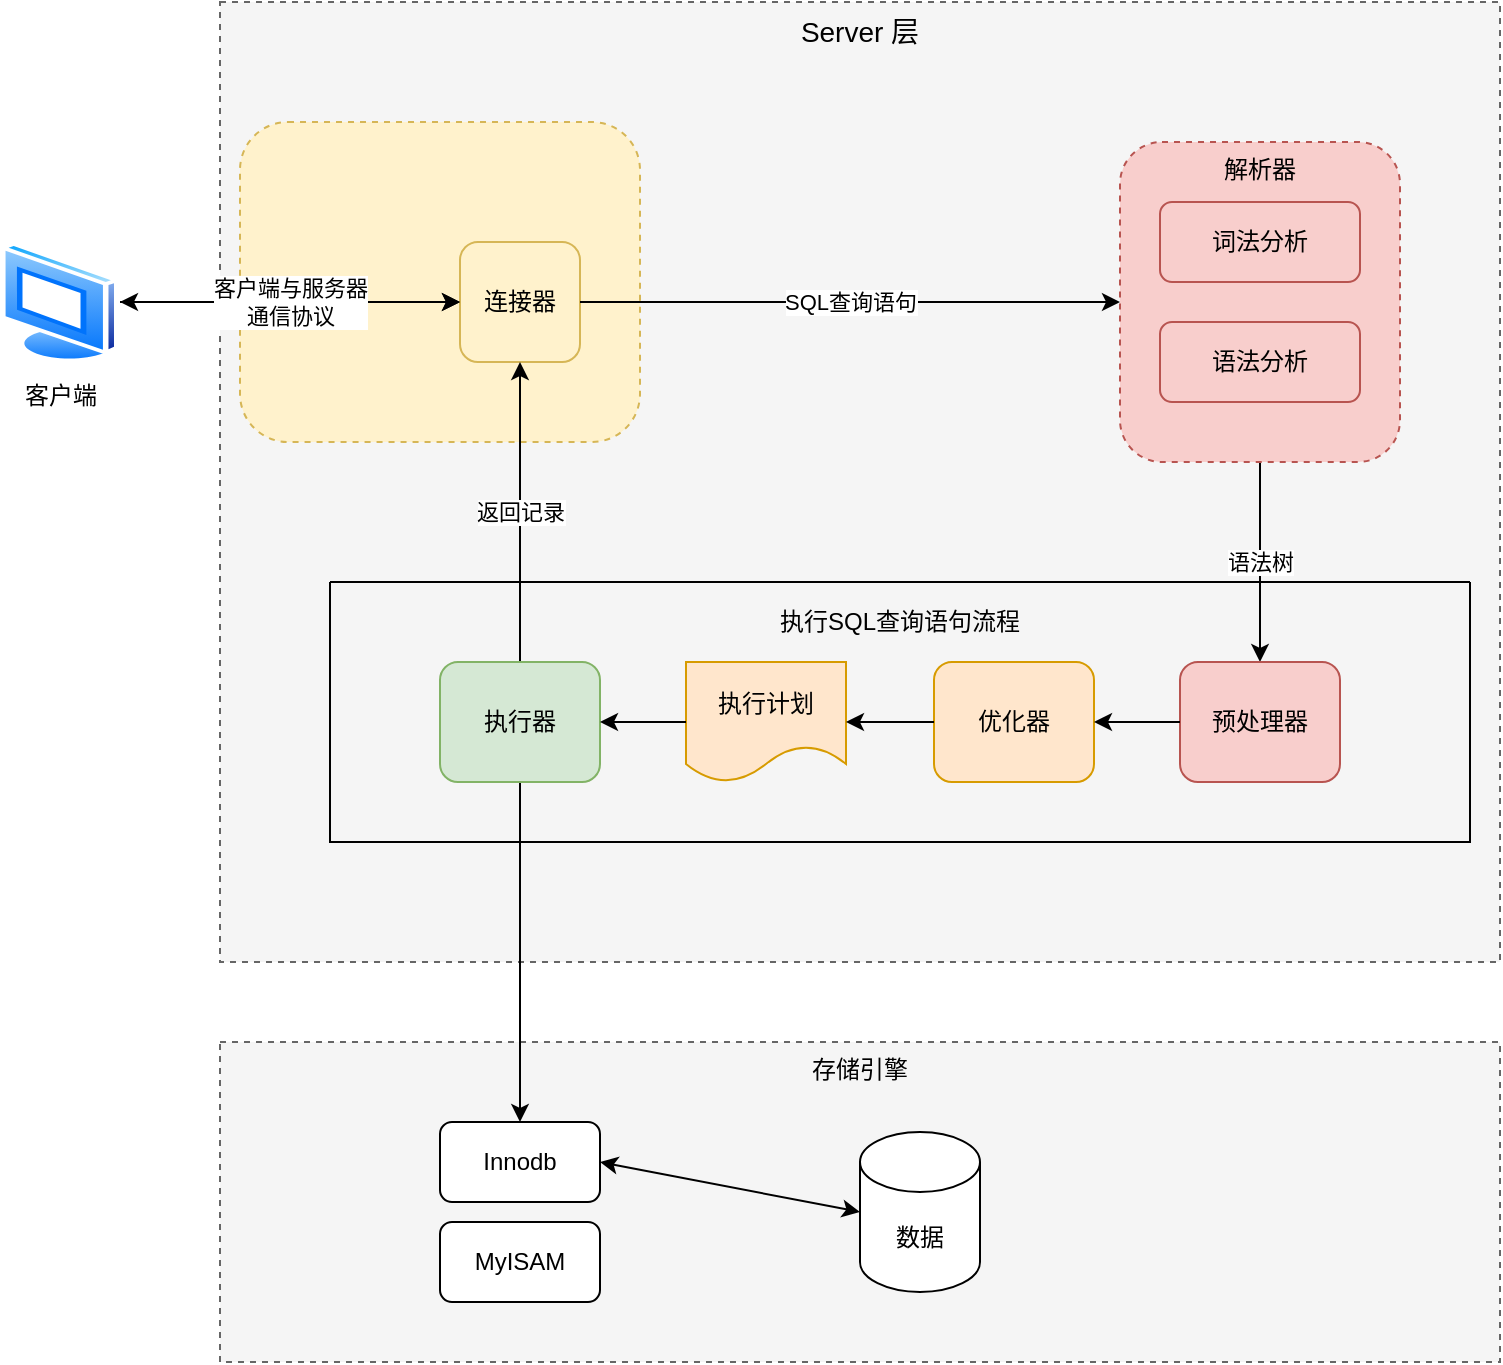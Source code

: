 <mxfile>
    <diagram id="sql-execution-flow" name="MySQL SQL执行流程">
        <mxGraphModel dx="743" dy="888" grid="1" gridSize="10" guides="1" tooltips="1" connect="1" arrows="1" fold="1" page="1" pageScale="1" pageWidth="827" pageHeight="1169" math="0" shadow="0">
            <root>
                <mxCell id="0"/>
                <mxCell id="1" parent="0"/>
                <mxCell id="server_layer" value="Server 层" style="rounded=0;whiteSpace=wrap;html=1;fillColor=#f5f5f5;strokeColor=#666666;dashed=1;verticalAlign=top;fontSize=14;movable=0;resizable=0;rotatable=0;deletable=0;editable=0;locked=1;connectable=0;" parent="1" vertex="1">
                    <mxGeometry x="120" y="20" width="640" height="480" as="geometry"/>
                </mxCell>
                <mxCell id="client_group" value="" style="rounded=1;whiteSpace=wrap;html=1;fillColor=#fff2cc;strokeColor=#d6b656;dashed=1;" parent="1" vertex="1">
                    <mxGeometry x="130" y="80" width="200" height="160" as="geometry"/>
                </mxCell>
                <mxCell id="client" value="客户端" style="shape=image;html=1;verticalAlign=top;verticalLabelPosition=bottom;labelBackgroundColor=default;imageAspect=0;aspect=fixed;image=img/lib/active_directory/vista_terminal.svg;perimeter=ellipsePerimeter;shadow=0;dashed=0;spacingTop=3;" parent="1" vertex="1">
                    <mxGeometry x="10" y="140" width="60" height="60" as="geometry"/>
                </mxCell>
                <mxCell id="connector" value="连接器" style="rounded=1;whiteSpace=wrap;html=1;fillColor=#fff2cc;strokeColor=#d6b656;" parent="1" vertex="1">
                    <mxGeometry x="240" y="140" width="60" height="60" as="geometry"/>
                </mxCell>
                <mxCell id="storage_layer" value="存储引擎" style="rounded=0;whiteSpace=wrap;html=1;fillColor=#f5f5f5;strokeColor=#666666;dashed=1;verticalAlign=top;" parent="1" vertex="1">
                    <mxGeometry x="120" y="540" width="640" height="160" as="geometry"/>
                </mxCell>
                <mxCell id="innodb" value="Innodb" style="rounded=1;whiteSpace=wrap;html=1;" parent="1" vertex="1">
                    <mxGeometry x="230" y="580" width="80" height="40" as="geometry"/>
                </mxCell>
                <mxCell id="myisam" value="MyISAM" style="rounded=1;whiteSpace=wrap;html=1;" parent="1" vertex="1">
                    <mxGeometry x="230" y="630" width="80" height="40" as="geometry"/>
                </mxCell>
                <mxCell id="database" value="数据" style="shape=cylinder3;whiteSpace=wrap;html=1;boundedLbl=1;backgroundOutline=1;size=15;" parent="1" vertex="1">
                    <mxGeometry x="440" y="585" width="60" height="80" as="geometry"/>
                </mxCell>
                <mxCell id="" value="" style="endArrow=classic;html=1;exitX=1;exitY=0.5;exitDx=0;exitDy=0;entryX=0;entryY=0.5;entryDx=0;entryDy=0;" parent="1" source="client" target="connector" edge="1">
                    <mxGeometry width="50" height="50" relative="1" as="geometry"/>
                </mxCell>
                <mxCell id="arrow1" value="客户端与服务器&#xa;通信协议" style="endArrow=classic;startArrow=classic;html=1;exitX=1;exitY=0.5;entryX=0;entryY=0.5;" parent="1" source="client" target="connector" edge="1">
                    <mxGeometry relative="1" as="geometry"/>
                </mxCell>
                <mxCell id="arrow2" value="SQL查询语句" style="endArrow=classic;html=1;exitX=1;exitY=0.5;entryX=0;entryY=0.5;entryDx=0;entryDy=0;" parent="1" source="connector" target="parser_group" edge="1">
                    <mxGeometry relative="1" as="geometry">
                        <mxPoint x="320" y="170" as="targetPoint"/>
                    </mxGeometry>
                </mxCell>
                <mxCell id="arrow4" value="语法树" style="endArrow=classic;html=1;exitX=0.5;exitY=1;entryX=0.5;entryY=0;" parent="1" source="parser_group" target="preprocessor" edge="1">
                    <mxGeometry relative="1" as="geometry"/>
                </mxCell>
                <mxCell id="arrow7" value="" style="endArrow=classic;html=1;exitX=0.5;exitY=1;entryX=0.5;entryY=0;entryDx=0;entryDy=0;" parent="1" source="executor" target="innodb" edge="1">
                    <mxGeometry relative="1" as="geometry"/>
                </mxCell>
                <mxCell id="arrow8" value="" style="endArrow=classic;startArrow=classic;html=1;exitX=1;exitY=0.5;entryX=0;entryY=0.5;" parent="1" source="innodb" target="database" edge="1">
                    <mxGeometry relative="1" as="geometry"/>
                </mxCell>
                <mxCell id="arrow9" value="返回记录" style="endArrow=classic;html=1;exitX=0.5;exitY=0;entryX=0.5;entryY=1;strokeColor=default;edgeStyle=orthogonalEdgeStyle;entryDx=0;entryDy=0;exitDx=0;exitDy=0;" parent="1" source="executor" target="connector" edge="1">
                    <mxGeometry relative="1" as="geometry"/>
                </mxCell>
                <mxCell id="11" value="" style="group" vertex="1" connectable="0" parent="1">
                    <mxGeometry x="570" y="90" width="140" height="160" as="geometry"/>
                </mxCell>
                <mxCell id="parser_group" value="解析器" style="rounded=1;whiteSpace=wrap;html=1;fillColor=#f8cecc;strokeColor=#b85450;dashed=1;verticalAlign=top;" parent="11" vertex="1">
                    <mxGeometry width="140" height="160" as="geometry"/>
                </mxCell>
                <mxCell id="word_parser" value="词法分析" style="rounded=1;whiteSpace=wrap;html=1;fillColor=#f8cecc;strokeColor=#b85450;" parent="11" vertex="1">
                    <mxGeometry x="20" y="30" width="100" height="40" as="geometry"/>
                </mxCell>
                <mxCell id="syntax_parser" value="语法分析" style="rounded=1;whiteSpace=wrap;html=1;fillColor=#f8cecc;strokeColor=#b85450;" parent="11" vertex="1">
                    <mxGeometry x="20" y="90" width="100" height="40" as="geometry"/>
                </mxCell>
                <mxCell id="12" value="" style="swimlane;startSize=0;" vertex="1" parent="1">
                    <mxGeometry x="175" y="310" width="570" height="130" as="geometry"/>
                </mxCell>
                <mxCell id="preprocessor" value="预处理器" style="rounded=1;whiteSpace=wrap;html=1;fillColor=#f8cecc;strokeColor=#b85450;" parent="12" vertex="1">
                    <mxGeometry x="425" y="40" width="80" height="60" as="geometry"/>
                </mxCell>
                <mxCell id="optimizer" value="优化器" style="rounded=1;whiteSpace=wrap;html=1;fillColor=#ffe6cc;strokeColor=#d79b00;" parent="12" vertex="1">
                    <mxGeometry x="302" y="40" width="80" height="60" as="geometry"/>
                </mxCell>
                <mxCell id="arrow5" value="" style="endArrow=classic;html=1;exitX=0;exitY=0.5;entryX=1;entryY=0.5;" parent="12" source="preprocessor" target="optimizer" edge="1">
                    <mxGeometry relative="1" as="geometry"/>
                </mxCell>
                <mxCell id="executor" value="执行器" style="rounded=1;whiteSpace=wrap;html=1;fillColor=#d5e8d4;strokeColor=#82b366;" parent="12" vertex="1">
                    <mxGeometry x="55" y="40" width="80" height="60" as="geometry"/>
                </mxCell>
                <mxCell id="execution_flow" value="执行SQL查询语句流程" style="text;html=1;strokeColor=none;fillColor=none;align=center;verticalAlign=middle;whiteSpace=wrap;rounded=0;" parent="12" vertex="1">
                    <mxGeometry x="205" y="10" width="160" height="20" as="geometry"/>
                </mxCell>
                <mxCell id="9" value="执行计划" style="rounded=1;whiteSpace=wrap;html=1;fillColor=#ffe6cc;strokeColor=#d79b00;shape=document;boundedLbl=1;" vertex="1" parent="12">
                    <mxGeometry x="178" y="40" width="80" height="60" as="geometry"/>
                </mxCell>
                <mxCell id="10" value="" style="endArrow=classic;html=1;exitX=0;exitY=0.5;entryX=1;entryY=0.5;" edge="1" parent="12" source="optimizer" target="9">
                    <mxGeometry relative="1" as="geometry">
                        <mxPoint x="225" y="70" as="sourcePoint"/>
                        <mxPoint x="135" y="70" as="targetPoint"/>
                    </mxGeometry>
                </mxCell>
                <mxCell id="arrow6" value="" style="endArrow=classic;html=1;exitX=0;exitY=0.5;entryX=1;entryY=0.5;" parent="12" source="9" target="executor" edge="1">
                    <mxGeometry relative="1" as="geometry"/>
                </mxCell>
            </root>
        </mxGraphModel>
    </diagram>
</mxfile>